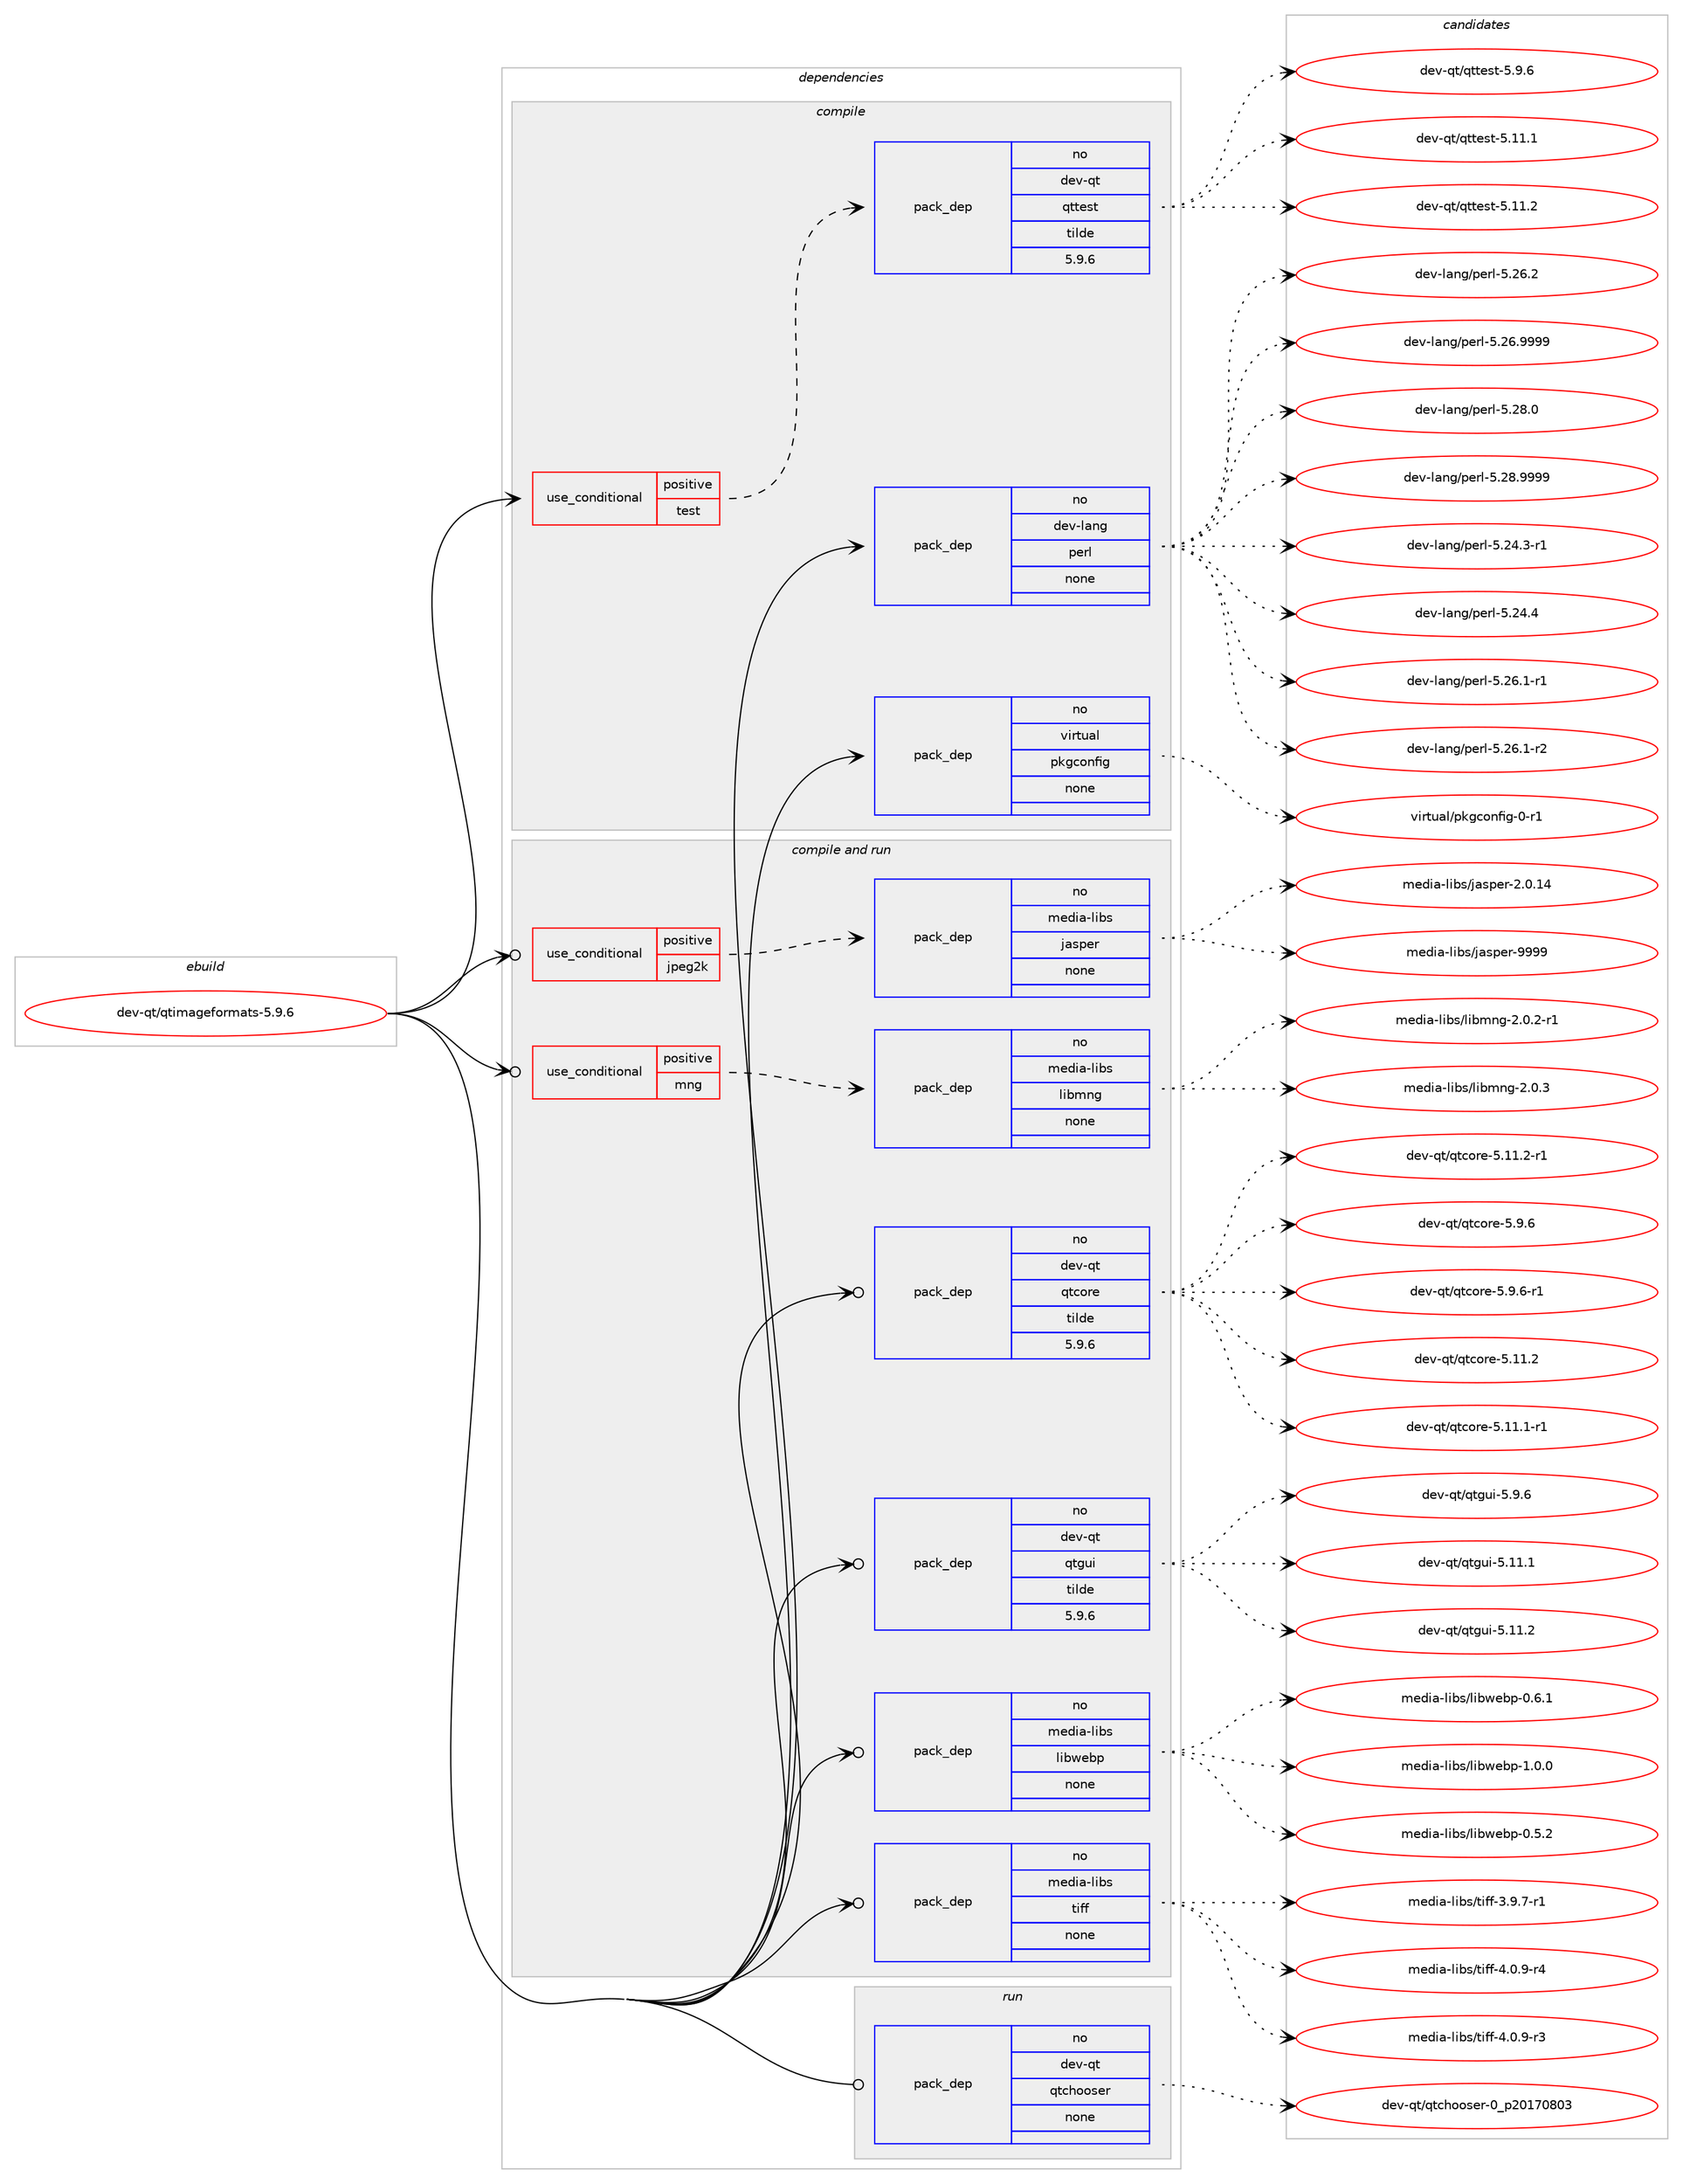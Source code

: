 digraph prolog {

# *************
# Graph options
# *************

newrank=true;
concentrate=true;
compound=true;
graph [rankdir=LR,fontname=Helvetica,fontsize=10,ranksep=1.5];#, ranksep=2.5, nodesep=0.2];
edge  [arrowhead=vee];
node  [fontname=Helvetica,fontsize=10];

# **********
# The ebuild
# **********

subgraph cluster_leftcol {
color=gray;
rank=same;
label=<<i>ebuild</i>>;
id [label="dev-qt/qtimageformats-5.9.6", color=red, width=4, href="../dev-qt/qtimageformats-5.9.6.svg"];
}

# ****************
# The dependencies
# ****************

subgraph cluster_midcol {
color=gray;
label=<<i>dependencies</i>>;
subgraph cluster_compile {
fillcolor="#eeeeee";
style=filled;
label=<<i>compile</i>>;
subgraph cond1087 {
dependency4936 [label=<<TABLE BORDER="0" CELLBORDER="1" CELLSPACING="0" CELLPADDING="4"><TR><TD ROWSPAN="3" CELLPADDING="10">use_conditional</TD></TR><TR><TD>positive</TD></TR><TR><TD>test</TD></TR></TABLE>>, shape=none, color=red];
subgraph pack3731 {
dependency4937 [label=<<TABLE BORDER="0" CELLBORDER="1" CELLSPACING="0" CELLPADDING="4" WIDTH="220"><TR><TD ROWSPAN="6" CELLPADDING="30">pack_dep</TD></TR><TR><TD WIDTH="110">no</TD></TR><TR><TD>dev-qt</TD></TR><TR><TD>qttest</TD></TR><TR><TD>tilde</TD></TR><TR><TD>5.9.6</TD></TR></TABLE>>, shape=none, color=blue];
}
dependency4936:e -> dependency4937:w [weight=20,style="dashed",arrowhead="vee"];
}
id:e -> dependency4936:w [weight=20,style="solid",arrowhead="vee"];
subgraph pack3732 {
dependency4938 [label=<<TABLE BORDER="0" CELLBORDER="1" CELLSPACING="0" CELLPADDING="4" WIDTH="220"><TR><TD ROWSPAN="6" CELLPADDING="30">pack_dep</TD></TR><TR><TD WIDTH="110">no</TD></TR><TR><TD>dev-lang</TD></TR><TR><TD>perl</TD></TR><TR><TD>none</TD></TR><TR><TD></TD></TR></TABLE>>, shape=none, color=blue];
}
id:e -> dependency4938:w [weight=20,style="solid",arrowhead="vee"];
subgraph pack3733 {
dependency4939 [label=<<TABLE BORDER="0" CELLBORDER="1" CELLSPACING="0" CELLPADDING="4" WIDTH="220"><TR><TD ROWSPAN="6" CELLPADDING="30">pack_dep</TD></TR><TR><TD WIDTH="110">no</TD></TR><TR><TD>virtual</TD></TR><TR><TD>pkgconfig</TD></TR><TR><TD>none</TD></TR><TR><TD></TD></TR></TABLE>>, shape=none, color=blue];
}
id:e -> dependency4939:w [weight=20,style="solid",arrowhead="vee"];
}
subgraph cluster_compileandrun {
fillcolor="#eeeeee";
style=filled;
label=<<i>compile and run</i>>;
subgraph cond1088 {
dependency4940 [label=<<TABLE BORDER="0" CELLBORDER="1" CELLSPACING="0" CELLPADDING="4"><TR><TD ROWSPAN="3" CELLPADDING="10">use_conditional</TD></TR><TR><TD>positive</TD></TR><TR><TD>jpeg2k</TD></TR></TABLE>>, shape=none, color=red];
subgraph pack3734 {
dependency4941 [label=<<TABLE BORDER="0" CELLBORDER="1" CELLSPACING="0" CELLPADDING="4" WIDTH="220"><TR><TD ROWSPAN="6" CELLPADDING="30">pack_dep</TD></TR><TR><TD WIDTH="110">no</TD></TR><TR><TD>media-libs</TD></TR><TR><TD>jasper</TD></TR><TR><TD>none</TD></TR><TR><TD></TD></TR></TABLE>>, shape=none, color=blue];
}
dependency4940:e -> dependency4941:w [weight=20,style="dashed",arrowhead="vee"];
}
id:e -> dependency4940:w [weight=20,style="solid",arrowhead="odotvee"];
subgraph cond1089 {
dependency4942 [label=<<TABLE BORDER="0" CELLBORDER="1" CELLSPACING="0" CELLPADDING="4"><TR><TD ROWSPAN="3" CELLPADDING="10">use_conditional</TD></TR><TR><TD>positive</TD></TR><TR><TD>mng</TD></TR></TABLE>>, shape=none, color=red];
subgraph pack3735 {
dependency4943 [label=<<TABLE BORDER="0" CELLBORDER="1" CELLSPACING="0" CELLPADDING="4" WIDTH="220"><TR><TD ROWSPAN="6" CELLPADDING="30">pack_dep</TD></TR><TR><TD WIDTH="110">no</TD></TR><TR><TD>media-libs</TD></TR><TR><TD>libmng</TD></TR><TR><TD>none</TD></TR><TR><TD></TD></TR></TABLE>>, shape=none, color=blue];
}
dependency4942:e -> dependency4943:w [weight=20,style="dashed",arrowhead="vee"];
}
id:e -> dependency4942:w [weight=20,style="solid",arrowhead="odotvee"];
subgraph pack3736 {
dependency4944 [label=<<TABLE BORDER="0" CELLBORDER="1" CELLSPACING="0" CELLPADDING="4" WIDTH="220"><TR><TD ROWSPAN="6" CELLPADDING="30">pack_dep</TD></TR><TR><TD WIDTH="110">no</TD></TR><TR><TD>dev-qt</TD></TR><TR><TD>qtcore</TD></TR><TR><TD>tilde</TD></TR><TR><TD>5.9.6</TD></TR></TABLE>>, shape=none, color=blue];
}
id:e -> dependency4944:w [weight=20,style="solid",arrowhead="odotvee"];
subgraph pack3737 {
dependency4945 [label=<<TABLE BORDER="0" CELLBORDER="1" CELLSPACING="0" CELLPADDING="4" WIDTH="220"><TR><TD ROWSPAN="6" CELLPADDING="30">pack_dep</TD></TR><TR><TD WIDTH="110">no</TD></TR><TR><TD>dev-qt</TD></TR><TR><TD>qtgui</TD></TR><TR><TD>tilde</TD></TR><TR><TD>5.9.6</TD></TR></TABLE>>, shape=none, color=blue];
}
id:e -> dependency4945:w [weight=20,style="solid",arrowhead="odotvee"];
subgraph pack3738 {
dependency4946 [label=<<TABLE BORDER="0" CELLBORDER="1" CELLSPACING="0" CELLPADDING="4" WIDTH="220"><TR><TD ROWSPAN="6" CELLPADDING="30">pack_dep</TD></TR><TR><TD WIDTH="110">no</TD></TR><TR><TD>media-libs</TD></TR><TR><TD>libwebp</TD></TR><TR><TD>none</TD></TR><TR><TD></TD></TR></TABLE>>, shape=none, color=blue];
}
id:e -> dependency4946:w [weight=20,style="solid",arrowhead="odotvee"];
subgraph pack3739 {
dependency4947 [label=<<TABLE BORDER="0" CELLBORDER="1" CELLSPACING="0" CELLPADDING="4" WIDTH="220"><TR><TD ROWSPAN="6" CELLPADDING="30">pack_dep</TD></TR><TR><TD WIDTH="110">no</TD></TR><TR><TD>media-libs</TD></TR><TR><TD>tiff</TD></TR><TR><TD>none</TD></TR><TR><TD></TD></TR></TABLE>>, shape=none, color=blue];
}
id:e -> dependency4947:w [weight=20,style="solid",arrowhead="odotvee"];
}
subgraph cluster_run {
fillcolor="#eeeeee";
style=filled;
label=<<i>run</i>>;
subgraph pack3740 {
dependency4948 [label=<<TABLE BORDER="0" CELLBORDER="1" CELLSPACING="0" CELLPADDING="4" WIDTH="220"><TR><TD ROWSPAN="6" CELLPADDING="30">pack_dep</TD></TR><TR><TD WIDTH="110">no</TD></TR><TR><TD>dev-qt</TD></TR><TR><TD>qtchooser</TD></TR><TR><TD>none</TD></TR><TR><TD></TD></TR></TABLE>>, shape=none, color=blue];
}
id:e -> dependency4948:w [weight=20,style="solid",arrowhead="odot"];
}
}

# **************
# The candidates
# **************

subgraph cluster_choices {
rank=same;
color=gray;
label=<<i>candidates</i>>;

subgraph choice3731 {
color=black;
nodesep=1;
choice100101118451131164711311611610111511645534649494649 [label="dev-qt/qttest-5.11.1", color=red, width=4,href="../dev-qt/qttest-5.11.1.svg"];
choice100101118451131164711311611610111511645534649494650 [label="dev-qt/qttest-5.11.2", color=red, width=4,href="../dev-qt/qttest-5.11.2.svg"];
choice1001011184511311647113116116101115116455346574654 [label="dev-qt/qttest-5.9.6", color=red, width=4,href="../dev-qt/qttest-5.9.6.svg"];
dependency4937:e -> choice100101118451131164711311611610111511645534649494649:w [style=dotted,weight="100"];
dependency4937:e -> choice100101118451131164711311611610111511645534649494650:w [style=dotted,weight="100"];
dependency4937:e -> choice1001011184511311647113116116101115116455346574654:w [style=dotted,weight="100"];
}
subgraph choice3732 {
color=black;
nodesep=1;
choice100101118451089711010347112101114108455346505246514511449 [label="dev-lang/perl-5.24.3-r1", color=red, width=4,href="../dev-lang/perl-5.24.3-r1.svg"];
choice10010111845108971101034711210111410845534650524652 [label="dev-lang/perl-5.24.4", color=red, width=4,href="../dev-lang/perl-5.24.4.svg"];
choice100101118451089711010347112101114108455346505446494511449 [label="dev-lang/perl-5.26.1-r1", color=red, width=4,href="../dev-lang/perl-5.26.1-r1.svg"];
choice100101118451089711010347112101114108455346505446494511450 [label="dev-lang/perl-5.26.1-r2", color=red, width=4,href="../dev-lang/perl-5.26.1-r2.svg"];
choice10010111845108971101034711210111410845534650544650 [label="dev-lang/perl-5.26.2", color=red, width=4,href="../dev-lang/perl-5.26.2.svg"];
choice10010111845108971101034711210111410845534650544657575757 [label="dev-lang/perl-5.26.9999", color=red, width=4,href="../dev-lang/perl-5.26.9999.svg"];
choice10010111845108971101034711210111410845534650564648 [label="dev-lang/perl-5.28.0", color=red, width=4,href="../dev-lang/perl-5.28.0.svg"];
choice10010111845108971101034711210111410845534650564657575757 [label="dev-lang/perl-5.28.9999", color=red, width=4,href="../dev-lang/perl-5.28.9999.svg"];
dependency4938:e -> choice100101118451089711010347112101114108455346505246514511449:w [style=dotted,weight="100"];
dependency4938:e -> choice10010111845108971101034711210111410845534650524652:w [style=dotted,weight="100"];
dependency4938:e -> choice100101118451089711010347112101114108455346505446494511449:w [style=dotted,weight="100"];
dependency4938:e -> choice100101118451089711010347112101114108455346505446494511450:w [style=dotted,weight="100"];
dependency4938:e -> choice10010111845108971101034711210111410845534650544650:w [style=dotted,weight="100"];
dependency4938:e -> choice10010111845108971101034711210111410845534650544657575757:w [style=dotted,weight="100"];
dependency4938:e -> choice10010111845108971101034711210111410845534650564648:w [style=dotted,weight="100"];
dependency4938:e -> choice10010111845108971101034711210111410845534650564657575757:w [style=dotted,weight="100"];
}
subgraph choice3733 {
color=black;
nodesep=1;
choice11810511411611797108471121071039911111010210510345484511449 [label="virtual/pkgconfig-0-r1", color=red, width=4,href="../virtual/pkgconfig-0-r1.svg"];
dependency4939:e -> choice11810511411611797108471121071039911111010210510345484511449:w [style=dotted,weight="100"];
}
subgraph choice3734 {
color=black;
nodesep=1;
choice109101100105974510810598115471069711511210111445504648464952 [label="media-libs/jasper-2.0.14", color=red, width=4,href="../media-libs/jasper-2.0.14.svg"];
choice10910110010597451081059811547106971151121011144557575757 [label="media-libs/jasper-9999", color=red, width=4,href="../media-libs/jasper-9999.svg"];
dependency4941:e -> choice109101100105974510810598115471069711511210111445504648464952:w [style=dotted,weight="100"];
dependency4941:e -> choice10910110010597451081059811547106971151121011144557575757:w [style=dotted,weight="100"];
}
subgraph choice3735 {
color=black;
nodesep=1;
choice10910110010597451081059811547108105981091101034550464846504511449 [label="media-libs/libmng-2.0.2-r1", color=red, width=4,href="../media-libs/libmng-2.0.2-r1.svg"];
choice1091011001059745108105981154710810598109110103455046484651 [label="media-libs/libmng-2.0.3", color=red, width=4,href="../media-libs/libmng-2.0.3.svg"];
dependency4943:e -> choice10910110010597451081059811547108105981091101034550464846504511449:w [style=dotted,weight="100"];
dependency4943:e -> choice1091011001059745108105981154710810598109110103455046484651:w [style=dotted,weight="100"];
}
subgraph choice3736 {
color=black;
nodesep=1;
choice10010111845113116471131169911111410145534649494650 [label="dev-qt/qtcore-5.11.2", color=red, width=4,href="../dev-qt/qtcore-5.11.2.svg"];
choice100101118451131164711311699111114101455346494946494511449 [label="dev-qt/qtcore-5.11.1-r1", color=red, width=4,href="../dev-qt/qtcore-5.11.1-r1.svg"];
choice100101118451131164711311699111114101455346494946504511449 [label="dev-qt/qtcore-5.11.2-r1", color=red, width=4,href="../dev-qt/qtcore-5.11.2-r1.svg"];
choice100101118451131164711311699111114101455346574654 [label="dev-qt/qtcore-5.9.6", color=red, width=4,href="../dev-qt/qtcore-5.9.6.svg"];
choice1001011184511311647113116991111141014553465746544511449 [label="dev-qt/qtcore-5.9.6-r1", color=red, width=4,href="../dev-qt/qtcore-5.9.6-r1.svg"];
dependency4944:e -> choice10010111845113116471131169911111410145534649494650:w [style=dotted,weight="100"];
dependency4944:e -> choice100101118451131164711311699111114101455346494946494511449:w [style=dotted,weight="100"];
dependency4944:e -> choice100101118451131164711311699111114101455346494946504511449:w [style=dotted,weight="100"];
dependency4944:e -> choice100101118451131164711311699111114101455346574654:w [style=dotted,weight="100"];
dependency4944:e -> choice1001011184511311647113116991111141014553465746544511449:w [style=dotted,weight="100"];
}
subgraph choice3737 {
color=black;
nodesep=1;
choice100101118451131164711311610311710545534649494649 [label="dev-qt/qtgui-5.11.1", color=red, width=4,href="../dev-qt/qtgui-5.11.1.svg"];
choice100101118451131164711311610311710545534649494650 [label="dev-qt/qtgui-5.11.2", color=red, width=4,href="../dev-qt/qtgui-5.11.2.svg"];
choice1001011184511311647113116103117105455346574654 [label="dev-qt/qtgui-5.9.6", color=red, width=4,href="../dev-qt/qtgui-5.9.6.svg"];
dependency4945:e -> choice100101118451131164711311610311710545534649494649:w [style=dotted,weight="100"];
dependency4945:e -> choice100101118451131164711311610311710545534649494650:w [style=dotted,weight="100"];
dependency4945:e -> choice1001011184511311647113116103117105455346574654:w [style=dotted,weight="100"];
}
subgraph choice3738 {
color=black;
nodesep=1;
choice109101100105974510810598115471081059811910198112454846534650 [label="media-libs/libwebp-0.5.2", color=red, width=4,href="../media-libs/libwebp-0.5.2.svg"];
choice109101100105974510810598115471081059811910198112454846544649 [label="media-libs/libwebp-0.6.1", color=red, width=4,href="../media-libs/libwebp-0.6.1.svg"];
choice109101100105974510810598115471081059811910198112454946484648 [label="media-libs/libwebp-1.0.0", color=red, width=4,href="../media-libs/libwebp-1.0.0.svg"];
dependency4946:e -> choice109101100105974510810598115471081059811910198112454846534650:w [style=dotted,weight="100"];
dependency4946:e -> choice109101100105974510810598115471081059811910198112454846544649:w [style=dotted,weight="100"];
dependency4946:e -> choice109101100105974510810598115471081059811910198112454946484648:w [style=dotted,weight="100"];
}
subgraph choice3739 {
color=black;
nodesep=1;
choice109101100105974510810598115471161051021024552464846574511451 [label="media-libs/tiff-4.0.9-r3", color=red, width=4,href="../media-libs/tiff-4.0.9-r3.svg"];
choice109101100105974510810598115471161051021024551465746554511449 [label="media-libs/tiff-3.9.7-r1", color=red, width=4,href="../media-libs/tiff-3.9.7-r1.svg"];
choice109101100105974510810598115471161051021024552464846574511452 [label="media-libs/tiff-4.0.9-r4", color=red, width=4,href="../media-libs/tiff-4.0.9-r4.svg"];
dependency4947:e -> choice109101100105974510810598115471161051021024552464846574511451:w [style=dotted,weight="100"];
dependency4947:e -> choice109101100105974510810598115471161051021024551465746554511449:w [style=dotted,weight="100"];
dependency4947:e -> choice109101100105974510810598115471161051021024552464846574511452:w [style=dotted,weight="100"];
}
subgraph choice3740 {
color=black;
nodesep=1;
choice1001011184511311647113116991041111111151011144548951125048495548564851 [label="dev-qt/qtchooser-0_p20170803", color=red, width=4,href="../dev-qt/qtchooser-0_p20170803.svg"];
dependency4948:e -> choice1001011184511311647113116991041111111151011144548951125048495548564851:w [style=dotted,weight="100"];
}
}

}
